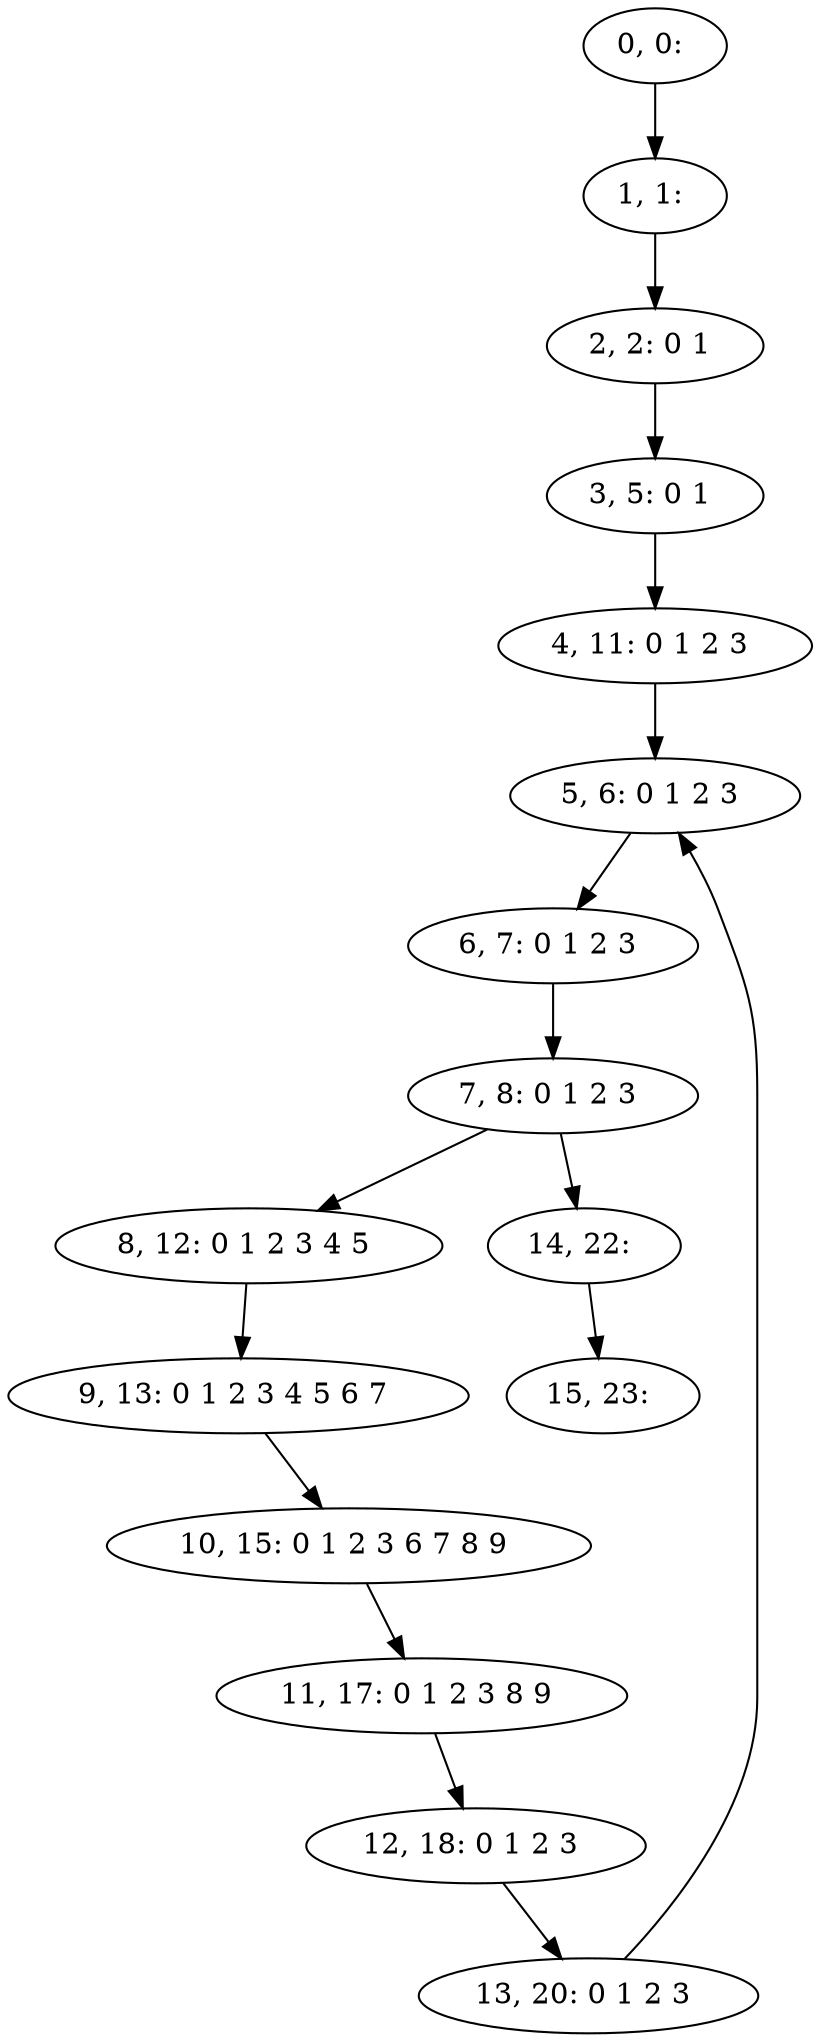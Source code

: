 digraph G {
0[label="0, 0: "];
1[label="1, 1: "];
2[label="2, 2: 0 1 "];
3[label="3, 5: 0 1 "];
4[label="4, 11: 0 1 2 3 "];
5[label="5, 6: 0 1 2 3 "];
6[label="6, 7: 0 1 2 3 "];
7[label="7, 8: 0 1 2 3 "];
8[label="8, 12: 0 1 2 3 4 5 "];
9[label="9, 13: 0 1 2 3 4 5 6 7 "];
10[label="10, 15: 0 1 2 3 6 7 8 9 "];
11[label="11, 17: 0 1 2 3 8 9 "];
12[label="12, 18: 0 1 2 3 "];
13[label="13, 20: 0 1 2 3 "];
14[label="14, 22: "];
15[label="15, 23: "];
0->1 ;
1->2 ;
2->3 ;
3->4 ;
4->5 ;
5->6 ;
6->7 ;
7->8 ;
7->14 ;
8->9 ;
9->10 ;
10->11 ;
11->12 ;
12->13 ;
13->5 ;
14->15 ;
}
